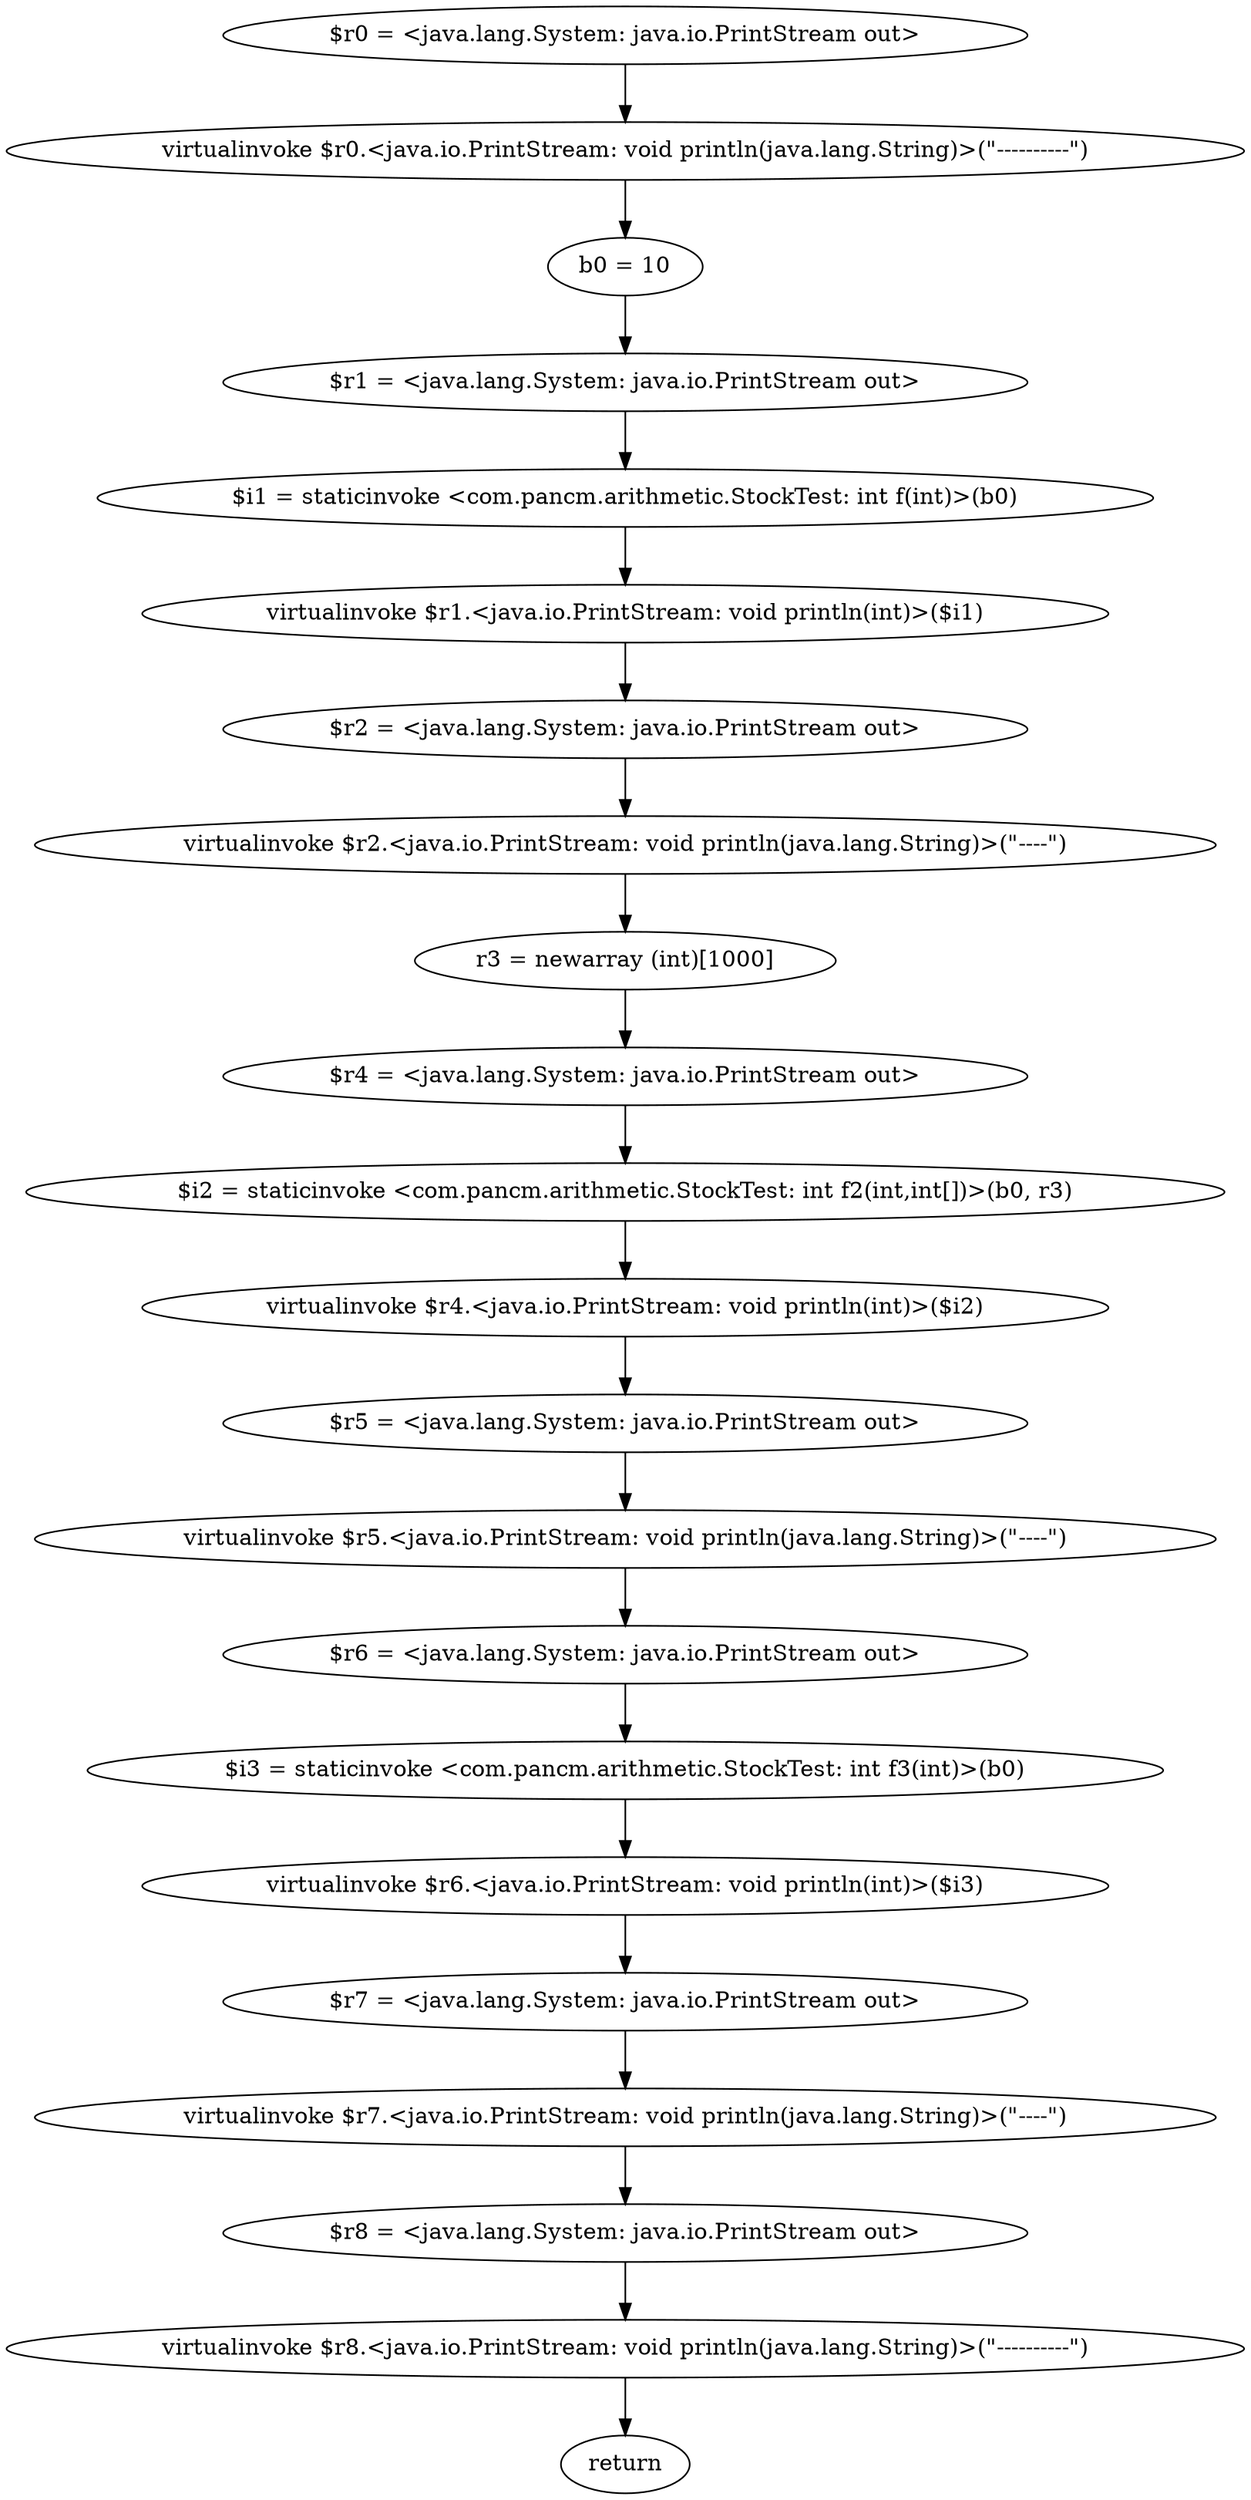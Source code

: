 digraph "unitGraph" {
    "$r0 = <java.lang.System: java.io.PrintStream out>"
    "virtualinvoke $r0.<java.io.PrintStream: void println(java.lang.String)>(\"----------\")"
    "b0 = 10"
    "$r1 = <java.lang.System: java.io.PrintStream out>"
    "$i1 = staticinvoke <com.pancm.arithmetic.StockTest: int f(int)>(b0)"
    "virtualinvoke $r1.<java.io.PrintStream: void println(int)>($i1)"
    "$r2 = <java.lang.System: java.io.PrintStream out>"
    "virtualinvoke $r2.<java.io.PrintStream: void println(java.lang.String)>(\"----\")"
    "r3 = newarray (int)[1000]"
    "$r4 = <java.lang.System: java.io.PrintStream out>"
    "$i2 = staticinvoke <com.pancm.arithmetic.StockTest: int f2(int,int[])>(b0, r3)"
    "virtualinvoke $r4.<java.io.PrintStream: void println(int)>($i2)"
    "$r5 = <java.lang.System: java.io.PrintStream out>"
    "virtualinvoke $r5.<java.io.PrintStream: void println(java.lang.String)>(\"----\")"
    "$r6 = <java.lang.System: java.io.PrintStream out>"
    "$i3 = staticinvoke <com.pancm.arithmetic.StockTest: int f3(int)>(b0)"
    "virtualinvoke $r6.<java.io.PrintStream: void println(int)>($i3)"
    "$r7 = <java.lang.System: java.io.PrintStream out>"
    "virtualinvoke $r7.<java.io.PrintStream: void println(java.lang.String)>(\"----\")"
    "$r8 = <java.lang.System: java.io.PrintStream out>"
    "virtualinvoke $r8.<java.io.PrintStream: void println(java.lang.String)>(\"----------\")"
    "return"
    "$r0 = <java.lang.System: java.io.PrintStream out>"->"virtualinvoke $r0.<java.io.PrintStream: void println(java.lang.String)>(\"----------\")";
    "virtualinvoke $r0.<java.io.PrintStream: void println(java.lang.String)>(\"----------\")"->"b0 = 10";
    "b0 = 10"->"$r1 = <java.lang.System: java.io.PrintStream out>";
    "$r1 = <java.lang.System: java.io.PrintStream out>"->"$i1 = staticinvoke <com.pancm.arithmetic.StockTest: int f(int)>(b0)";
    "$i1 = staticinvoke <com.pancm.arithmetic.StockTest: int f(int)>(b0)"->"virtualinvoke $r1.<java.io.PrintStream: void println(int)>($i1)";
    "virtualinvoke $r1.<java.io.PrintStream: void println(int)>($i1)"->"$r2 = <java.lang.System: java.io.PrintStream out>";
    "$r2 = <java.lang.System: java.io.PrintStream out>"->"virtualinvoke $r2.<java.io.PrintStream: void println(java.lang.String)>(\"----\")";
    "virtualinvoke $r2.<java.io.PrintStream: void println(java.lang.String)>(\"----\")"->"r3 = newarray (int)[1000]";
    "r3 = newarray (int)[1000]"->"$r4 = <java.lang.System: java.io.PrintStream out>";
    "$r4 = <java.lang.System: java.io.PrintStream out>"->"$i2 = staticinvoke <com.pancm.arithmetic.StockTest: int f2(int,int[])>(b0, r3)";
    "$i2 = staticinvoke <com.pancm.arithmetic.StockTest: int f2(int,int[])>(b0, r3)"->"virtualinvoke $r4.<java.io.PrintStream: void println(int)>($i2)";
    "virtualinvoke $r4.<java.io.PrintStream: void println(int)>($i2)"->"$r5 = <java.lang.System: java.io.PrintStream out>";
    "$r5 = <java.lang.System: java.io.PrintStream out>"->"virtualinvoke $r5.<java.io.PrintStream: void println(java.lang.String)>(\"----\")";
    "virtualinvoke $r5.<java.io.PrintStream: void println(java.lang.String)>(\"----\")"->"$r6 = <java.lang.System: java.io.PrintStream out>";
    "$r6 = <java.lang.System: java.io.PrintStream out>"->"$i3 = staticinvoke <com.pancm.arithmetic.StockTest: int f3(int)>(b0)";
    "$i3 = staticinvoke <com.pancm.arithmetic.StockTest: int f3(int)>(b0)"->"virtualinvoke $r6.<java.io.PrintStream: void println(int)>($i3)";
    "virtualinvoke $r6.<java.io.PrintStream: void println(int)>($i3)"->"$r7 = <java.lang.System: java.io.PrintStream out>";
    "$r7 = <java.lang.System: java.io.PrintStream out>"->"virtualinvoke $r7.<java.io.PrintStream: void println(java.lang.String)>(\"----\")";
    "virtualinvoke $r7.<java.io.PrintStream: void println(java.lang.String)>(\"----\")"->"$r8 = <java.lang.System: java.io.PrintStream out>";
    "$r8 = <java.lang.System: java.io.PrintStream out>"->"virtualinvoke $r8.<java.io.PrintStream: void println(java.lang.String)>(\"----------\")";
    "virtualinvoke $r8.<java.io.PrintStream: void println(java.lang.String)>(\"----------\")"->"return";
}
